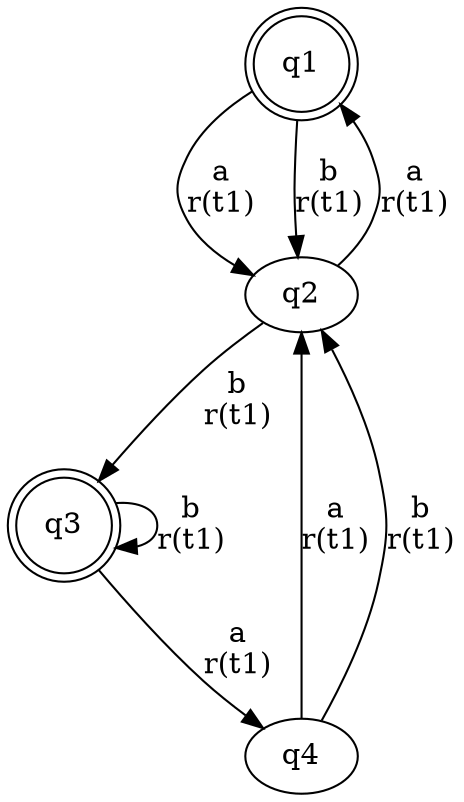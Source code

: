 digraph "tests_1/test96/solution501/solution" {
	q1[label=q1 shape=doublecircle]
	q2[label=q2]
	q3[label=q3 shape=doublecircle]
	q4[label=q4]
	q1 -> q2[label="a\nr(t1)\n"]
	q2 -> q3[label="b\nr(t1)\n"]
	q3 -> q3[label="b\nr(t1)\n"]
	q3 -> q4[label="a\nr(t1)\n"]
	q4 -> q2[label="a\nr(t1)\n"]
	q4 -> q2[label="b\nr(t1)\n"]
	q2 -> q1[label="a\nr(t1)\n"]
	q1 -> q2[label="b\nr(t1)\n"]
}
